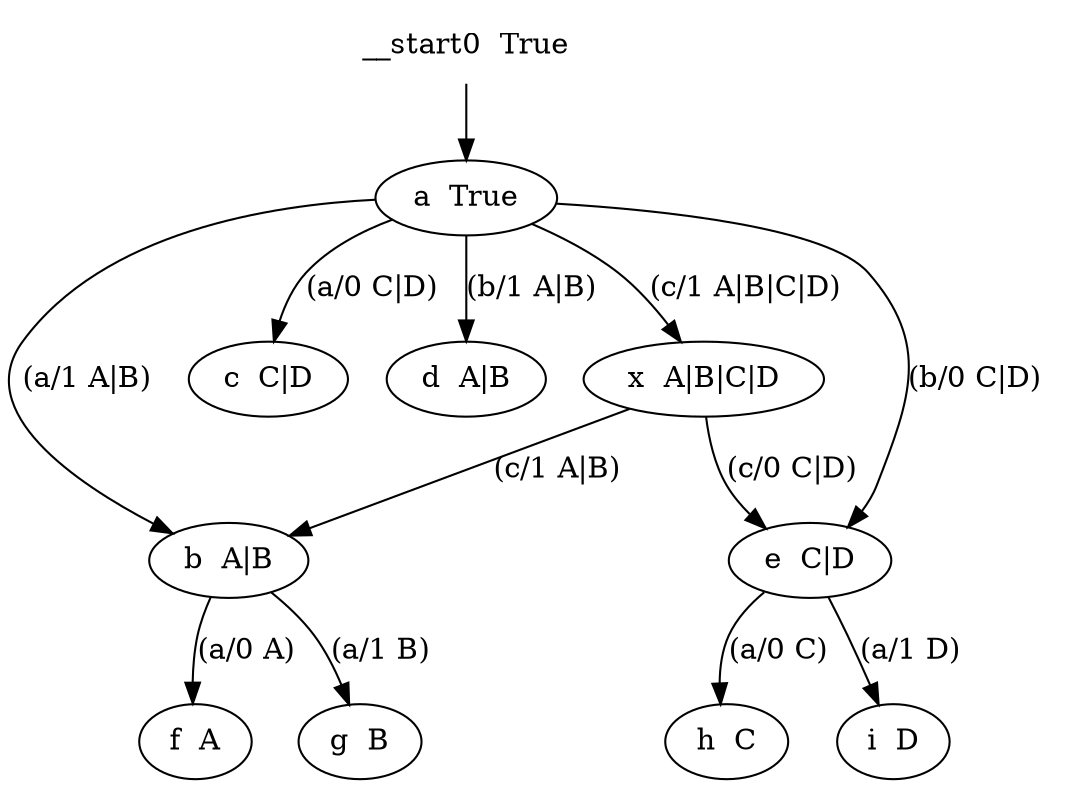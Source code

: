 digraph "" {
	graph [configurations="A|B|C|D"];
	node [label="\N"];
	__start0	[feature=True,
		label="__start0  True",
		shape=none];
	a	[feature=True,
		label="a  True"];
	__start0 -> a	[key=0];
	b	[feature="A|B",
		label="b  A|B"];
	a -> b	[key=0,
		label="(a/1 A|B)  "];
	c	[feature="C|D",
		label="c  C|D"];
	a -> c	[key=0,
		label="(a/0 C|D)  "];
	d	[feature="A|B",
		label="d  A|B"];
	a -> d	[key=0,
		label="(b/1 A|B)  "];
	e	[feature="C|D",
		label="e  C|D"];
	a -> e	[key=0,
		label="(b/0 C|D)  "];
	x	[feature="A|B|C|D",
		label="x  A|B|C|D"];
	a -> x	[key=0,
		label="(c/1 A|B|C|D)  "];
	f	[feature=A,
		label="f  A"];
	g	[feature=B,
		label="g  B"];
	h	[feature=C,
		label="h  C"];
	i	[feature=D,
		label="i  D"];
	b -> f	[key=0,
		label="(a/0 A)  "];
	b -> g	[key=0,
		label="(a/1 B)  "];
	e -> h	[key=0,
		label="(a/0 C)  "];
	e -> i	[key=0,
		label="(a/1 D)  "];
	x -> b	[key=0,
		label="(c/1 A|B)  "];
	x -> e	[key=0,
		label="(c/0 C|D)  "];
}
